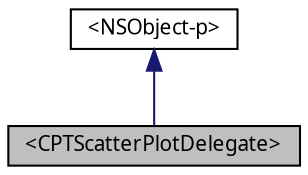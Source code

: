 digraph G
{
  bgcolor="transparent";
  edge [fontname="Lucinda Grande",fontsize="10",labelfontname="Lucinda Grande",labelfontsize="10"];
  node [fontname="Lucinda Grande",fontsize="10",shape=record];
  Node1 [label="\<CPTScatterPlotDelegate\>",height=0.2,width=0.4,color="black", fillcolor="grey75", style="filled" fontcolor="black"];
  Node2 -> Node1 [dir="back",color="midnightblue",fontsize="10",style="solid",fontname="Lucinda Grande"];
  Node2 [label="\<NSObject-p\>",height=0.2,width=0.4,color="black",URL="doxygen-cocoa-touch-tags.xml$http://developer.apple.com/iPhone/library/documentation/Cocoa/Reference/Foundation/Protocols/NSObject_Protocol/Reference/NSObject.html"];
}
